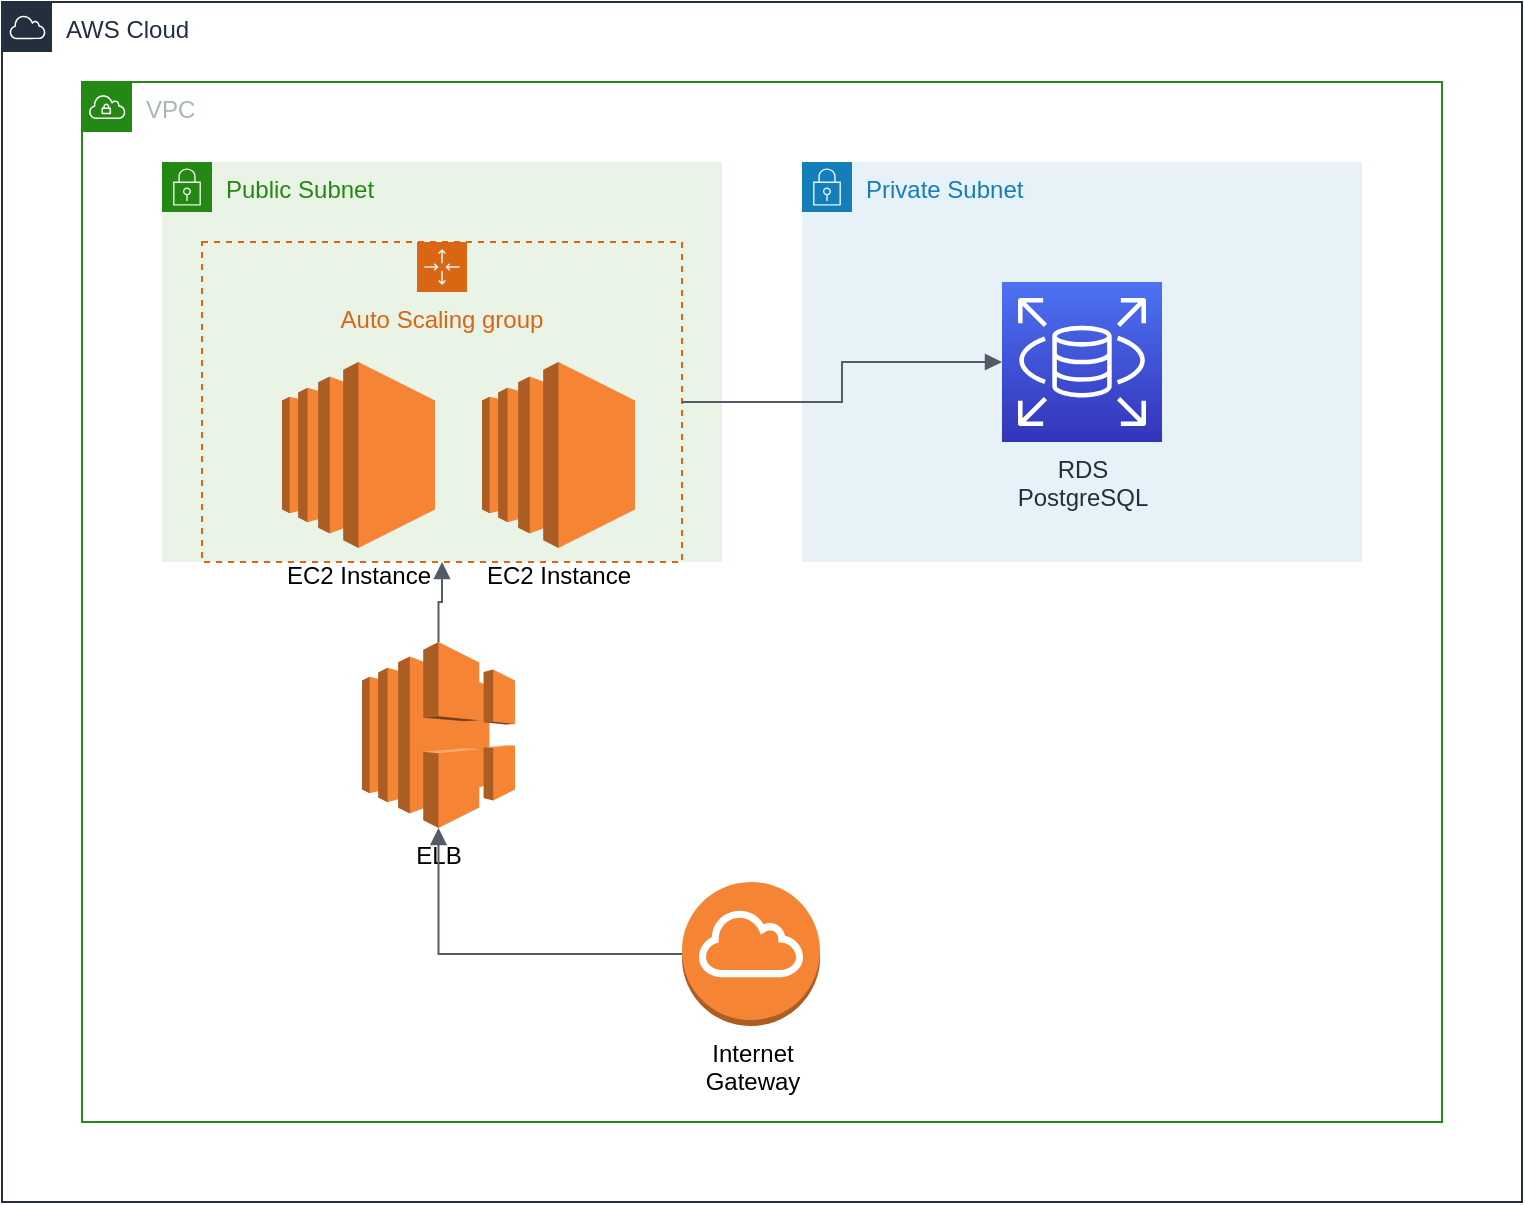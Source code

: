 <mxfile version="22.0.3" type="device">
  <diagram name="Page-1" id="E7rW3sR9BqlbRUMYZLGV">
    <mxGraphModel dx="1098" dy="820" grid="1" gridSize="10" guides="1" tooltips="1" connect="1" arrows="1" fold="1" page="1" pageScale="1" pageWidth="850" pageHeight="1100" math="0" shadow="0">
      <root>
        <mxCell id="0" />
        <mxCell id="1" parent="0" />
        <mxCell id="-H0uY5kbVFZDLHnDhxV3-1" value="AWS Cloud" style="points=[[0,0],[0.25,0],[0.5,0],[0.75,0],[1,0],[1,0.25],[1,0.5],[1,0.75],[1,1],[0.75,1],[0.5,1],[0.25,1],[0,1],[0,0.75],[0,0.5],[0,0.25]];outlineConnect=0;gradientColor=none;html=1;whiteSpace=wrap;fontSize=12;fontStyle=0;container=1;pointerEvents=0;collapsible=0;recursiveResize=0;shape=mxgraph.aws4.group;grIcon=mxgraph.aws4.group_aws_cloud;strokeColor=#232F3E;fillColor=none;verticalAlign=top;align=left;spacingLeft=30;fontColor=#232F3E;dashed=0;" vertex="1" parent="1">
          <mxGeometry x="40" y="40" width="760" height="600" as="geometry" />
        </mxCell>
        <mxCell id="-H0uY5kbVFZDLHnDhxV3-2" value="VPC" style="points=[[0,0],[0.25,0],[0.5,0],[0.75,0],[1,0],[1,0.25],[1,0.5],[1,0.75],[1,1],[0.75,1],[0.5,1],[0.25,1],[0,1],[0,0.75],[0,0.5],[0,0.25]];outlineConnect=0;gradientColor=none;html=1;whiteSpace=wrap;fontSize=12;fontStyle=0;container=1;pointerEvents=0;collapsible=0;recursiveResize=0;shape=mxgraph.aws4.group;grIcon=mxgraph.aws4.group_vpc;strokeColor=#248814;fillColor=none;verticalAlign=top;align=left;spacingLeft=30;fontColor=#AAB7B8;dashed=0;" vertex="1" parent="-H0uY5kbVFZDLHnDhxV3-1">
          <mxGeometry x="40" y="40" width="680" height="520" as="geometry" />
        </mxCell>
        <mxCell id="-H0uY5kbVFZDLHnDhxV3-3" value="Public Subnet" style="points=[[0,0],[0.25,0],[0.5,0],[0.75,0],[1,0],[1,0.25],[1,0.5],[1,0.75],[1,1],[0.75,1],[0.5,1],[0.25,1],[0,1],[0,0.75],[0,0.5],[0,0.25]];outlineConnect=0;gradientColor=none;html=1;whiteSpace=wrap;fontSize=12;fontStyle=0;container=1;pointerEvents=0;collapsible=0;recursiveResize=0;shape=mxgraph.aws4.group;grIcon=mxgraph.aws4.group_security_group;grStroke=0;strokeColor=#248814;fillColor=#E9F3E6;verticalAlign=top;align=left;spacingLeft=30;fontColor=#248814;dashed=0;" vertex="1" parent="-H0uY5kbVFZDLHnDhxV3-2">
          <mxGeometry x="40" y="40" width="280" height="200" as="geometry" />
        </mxCell>
        <mxCell id="-H0uY5kbVFZDLHnDhxV3-4" value="Private Subnet" style="points=[[0,0],[0.25,0],[0.5,0],[0.75,0],[1,0],[1,0.25],[1,0.5],[1,0.75],[1,1],[0.75,1],[0.5,1],[0.25,1],[0,1],[0,0.75],[0,0.5],[0,0.25]];outlineConnect=0;gradientColor=none;html=1;whiteSpace=wrap;fontSize=12;fontStyle=0;container=1;pointerEvents=0;collapsible=0;recursiveResize=0;shape=mxgraph.aws4.group;grIcon=mxgraph.aws4.group_security_group;grStroke=0;strokeColor=#147EBA;fillColor=#E6F2F8;verticalAlign=top;align=left;spacingLeft=30;fontColor=#147EBA;dashed=0;" vertex="1" parent="-H0uY5kbVFZDLHnDhxV3-2">
          <mxGeometry x="360" y="40" width="280" height="200" as="geometry" />
        </mxCell>
        <mxCell id="-H0uY5kbVFZDLHnDhxV3-5" value="RDS&#xa;PostgreSQL" style="sketch=0;points=[[0,0,0],[0.25,0,0],[0.5,0,0],[0.75,0,0],[1,0,0],[0,1,0],[0.25,1,0],[0.5,1,0],[0.75,1,0],[1,1,0],[0,0.25,0],[0,0.5,0],[0,0.75,0],[1,0.25,0],[1,0.5,0],[1,0.75,0]];outlineConnect=0;fontColor=#232F3E;gradientColor=#4D72F3;gradientDirection=north;fillColor=#3334B9;strokeColor=#ffffff;dashed=0;verticalLabelPosition=bottom;verticalAlign=top;align=center;html=1;fontSize=12;fontStyle=0;aspect=fixed;shape=mxgraph.aws4.resourceIcon;resIcon=mxgraph.aws4.rds;" vertex="1" parent="-H0uY5kbVFZDLHnDhxV3-4">
          <mxGeometry x="100" y="60" width="80" height="80" as="geometry" />
        </mxCell>
        <mxCell id="-H0uY5kbVFZDLHnDhxV3-6" value="Auto Scaling group" style="points=[[0,0],[0.25,0],[0.5,0],[0.75,0],[1,0],[1,0.25],[1,0.5],[1,0.75],[1,1],[0.75,1],[0.5,1],[0.25,1],[0,1],[0,0.75],[0,0.5],[0,0.25]];outlineConnect=0;gradientColor=none;html=1;whiteSpace=wrap;fontSize=12;fontStyle=0;container=1;pointerEvents=0;collapsible=0;recursiveResize=0;shape=mxgraph.aws4.groupCenter;grIcon=mxgraph.aws4.group_auto_scaling_group;grStroke=1;strokeColor=#D86613;fillColor=none;verticalAlign=top;align=center;fontColor=#D86613;dashed=1;spacingTop=25;" vertex="1" parent="-H0uY5kbVFZDLHnDhxV3-2">
          <mxGeometry x="60" y="80" width="240" height="160" as="geometry" />
        </mxCell>
        <mxCell id="-H0uY5kbVFZDLHnDhxV3-7" value="EC2 Instance" style="outlineConnect=0;dashed=0;verticalLabelPosition=bottom;verticalAlign=top;align=center;html=1;shape=mxgraph.aws3.ec2;fillColor=#F58534;gradientColor=none;" vertex="1" parent="-H0uY5kbVFZDLHnDhxV3-6">
          <mxGeometry x="40" y="60" width="76.5" height="93" as="geometry" />
        </mxCell>
        <mxCell id="-H0uY5kbVFZDLHnDhxV3-8" value="EC2 Instance" style="outlineConnect=0;dashed=0;verticalLabelPosition=bottom;verticalAlign=top;align=center;html=1;shape=mxgraph.aws3.ec2;fillColor=#F58534;gradientColor=none;" vertex="1" parent="-H0uY5kbVFZDLHnDhxV3-6">
          <mxGeometry x="140" y="60" width="76.5" height="93" as="geometry" />
        </mxCell>
        <mxCell id="-H0uY5kbVFZDLHnDhxV3-9" value="ELB" style="outlineConnect=0;dashed=0;verticalLabelPosition=bottom;verticalAlign=top;align=center;html=1;shape=mxgraph.aws3.elastic_load_balancing;fillColor=#F58534;gradientColor=none;" vertex="1" parent="-H0uY5kbVFZDLHnDhxV3-2">
          <mxGeometry x="140" y="280" width="76.5" height="93" as="geometry" />
        </mxCell>
        <mxCell id="-H0uY5kbVFZDLHnDhxV3-10" value="Internet&#xa;Gateway" style="outlineConnect=0;dashed=0;verticalLabelPosition=bottom;verticalAlign=top;align=center;html=1;shape=mxgraph.aws3.internet_gateway;fillColor=#F58534;gradientColor=none;" vertex="1" parent="-H0uY5kbVFZDLHnDhxV3-2">
          <mxGeometry x="300" y="400" width="69" height="72" as="geometry" />
        </mxCell>
        <mxCell id="-H0uY5kbVFZDLHnDhxV3-11" value="" style="edgeStyle=orthogonalEdgeStyle;html=1;endArrow=block;elbow=vertical;startArrow=none;endFill=1;strokeColor=#545B64;rounded=0;" edge="1" parent="-H0uY5kbVFZDLHnDhxV3-2" source="-H0uY5kbVFZDLHnDhxV3-9" target="-H0uY5kbVFZDLHnDhxV3-6">
          <mxGeometry width="100" relative="1" as="geometry">
            <mxPoint x="270" y="340" as="sourcePoint" />
            <mxPoint x="370" y="340" as="targetPoint" />
          </mxGeometry>
        </mxCell>
        <mxCell id="-H0uY5kbVFZDLHnDhxV3-12" value="" style="edgeStyle=orthogonalEdgeStyle;html=1;endArrow=block;elbow=vertical;startArrow=none;endFill=1;strokeColor=#545B64;rounded=0;" edge="1" parent="-H0uY5kbVFZDLHnDhxV3-2" source="-H0uY5kbVFZDLHnDhxV3-10" target="-H0uY5kbVFZDLHnDhxV3-9">
          <mxGeometry width="100" relative="1" as="geometry">
            <mxPoint x="270" y="340" as="sourcePoint" />
            <mxPoint x="370" y="340" as="targetPoint" />
          </mxGeometry>
        </mxCell>
        <mxCell id="-H0uY5kbVFZDLHnDhxV3-13" value="" style="edgeStyle=orthogonalEdgeStyle;html=1;endArrow=block;elbow=vertical;startArrow=none;endFill=1;strokeColor=#545B64;rounded=0;" edge="1" parent="-H0uY5kbVFZDLHnDhxV3-2" source="-H0uY5kbVFZDLHnDhxV3-6" target="-H0uY5kbVFZDLHnDhxV3-5">
          <mxGeometry width="100" relative="1" as="geometry">
            <mxPoint x="270" y="340" as="sourcePoint" />
            <mxPoint x="370" y="340" as="targetPoint" />
          </mxGeometry>
        </mxCell>
      </root>
    </mxGraphModel>
  </diagram>
</mxfile>
